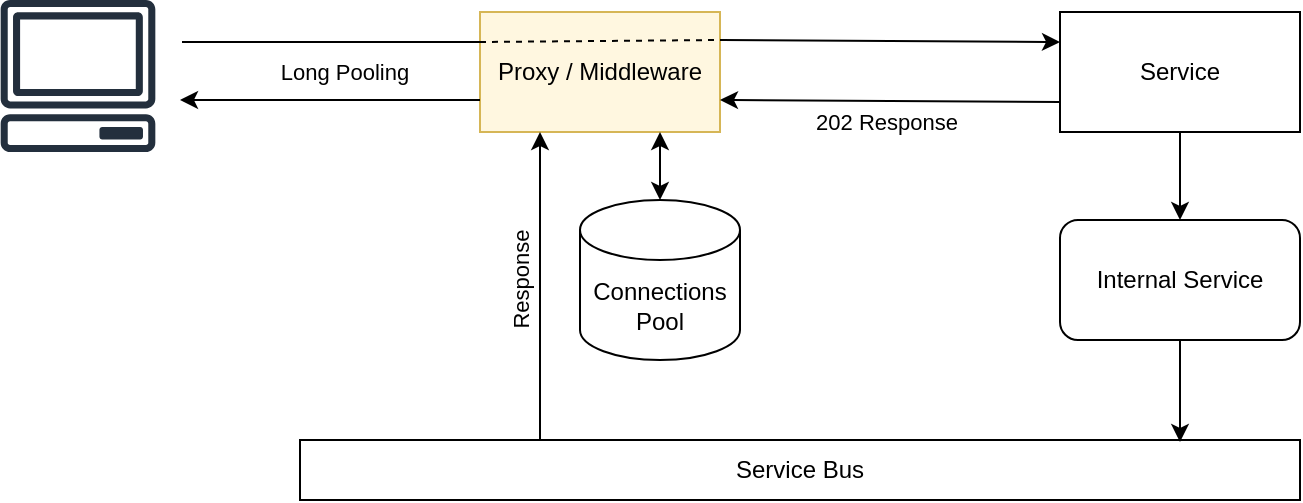 <mxfile version="22.0.8" type="device">
  <diagram name="Page-1" id="2Zg4MMncao3q_6XzKr93">
    <mxGraphModel dx="1188" dy="654" grid="1" gridSize="10" guides="1" tooltips="1" connect="1" arrows="1" fold="1" page="1" pageScale="1" pageWidth="827" pageHeight="1169" math="0" shadow="0">
      <root>
        <mxCell id="0" />
        <mxCell id="1" parent="0" />
        <mxCell id="rjcJI61fQwut4mg5fd0s-17" value="Proxy / Middleware" style="rounded=0;whiteSpace=wrap;html=1;fillColor=#FFF7E0;strokeColor=#d6b656;" vertex="1" parent="1">
          <mxGeometry x="329" y="66" width="120" height="60" as="geometry" />
        </mxCell>
        <mxCell id="rjcJI61fQwut4mg5fd0s-2" value="Service Bus" style="rounded=0;whiteSpace=wrap;html=1;" vertex="1" parent="1">
          <mxGeometry x="239" y="280" width="500" height="30" as="geometry" />
        </mxCell>
        <mxCell id="rjcJI61fQwut4mg5fd0s-3" value="" style="sketch=0;outlineConnect=0;fontColor=#232F3E;gradientColor=none;fillColor=#232F3D;strokeColor=none;dashed=0;verticalLabelPosition=bottom;verticalAlign=top;align=center;html=1;fontSize=12;fontStyle=0;aspect=fixed;pointerEvents=1;shape=mxgraph.aws4.client;" vertex="1" parent="1">
          <mxGeometry x="89" y="60" width="78" height="76" as="geometry" />
        </mxCell>
        <mxCell id="rjcJI61fQwut4mg5fd0s-1" value="Connections Pool" style="shape=cylinder3;whiteSpace=wrap;html=1;boundedLbl=1;backgroundOutline=1;size=15;" vertex="1" parent="1">
          <mxGeometry x="379" y="160" width="80" height="80" as="geometry" />
        </mxCell>
        <mxCell id="rjcJI61fQwut4mg5fd0s-26" style="edgeStyle=orthogonalEdgeStyle;rounded=0;orthogonalLoop=1;jettySize=auto;html=1;entryX=0.5;entryY=0;entryDx=0;entryDy=0;" edge="1" parent="1" source="rjcJI61fQwut4mg5fd0s-5" target="rjcJI61fQwut4mg5fd0s-25">
          <mxGeometry relative="1" as="geometry" />
        </mxCell>
        <mxCell id="rjcJI61fQwut4mg5fd0s-5" value="Service" style="rounded=0;whiteSpace=wrap;html=1;" vertex="1" parent="1">
          <mxGeometry x="619" y="66" width="120" height="60" as="geometry" />
        </mxCell>
        <mxCell id="rjcJI61fQwut4mg5fd0s-7" value="" style="endArrow=classic;html=1;rounded=0;entryX=0;entryY=0.25;entryDx=0;entryDy=0;" edge="1" parent="1" target="rjcJI61fQwut4mg5fd0s-5">
          <mxGeometry width="50" height="50" relative="1" as="geometry">
            <mxPoint x="450" y="80" as="sourcePoint" />
            <mxPoint x="229" y="30" as="targetPoint" />
          </mxGeometry>
        </mxCell>
        <mxCell id="rjcJI61fQwut4mg5fd0s-8" value="" style="endArrow=classic;html=1;rounded=0;exitX=0;exitY=0.75;exitDx=0;exitDy=0;" edge="1" parent="1" source="rjcJI61fQwut4mg5fd0s-5">
          <mxGeometry width="50" height="50" relative="1" as="geometry">
            <mxPoint x="509" y="150" as="sourcePoint" />
            <mxPoint x="449" y="110" as="targetPoint" />
          </mxGeometry>
        </mxCell>
        <mxCell id="rjcJI61fQwut4mg5fd0s-20" value="202 Response&lt;br&gt;" style="edgeLabel;html=1;align=center;verticalAlign=middle;resizable=0;points=[];" vertex="1" connectable="0" parent="rjcJI61fQwut4mg5fd0s-8">
          <mxGeometry x="0.024" y="-1" relative="1" as="geometry">
            <mxPoint y="11" as="offset" />
          </mxGeometry>
        </mxCell>
        <mxCell id="rjcJI61fQwut4mg5fd0s-15" value="" style="endArrow=classic;html=1;rounded=0;entryX=0.25;entryY=1;entryDx=0;entryDy=0;" edge="1" parent="1" target="rjcJI61fQwut4mg5fd0s-17">
          <mxGeometry width="50" height="50" relative="1" as="geometry">
            <mxPoint x="359" y="280" as="sourcePoint" />
            <mxPoint x="359" y="120" as="targetPoint" />
          </mxGeometry>
        </mxCell>
        <mxCell id="rjcJI61fQwut4mg5fd0s-21" value="Response" style="edgeLabel;html=1;align=center;verticalAlign=middle;resizable=0;points=[];rotation=-90;" vertex="1" connectable="0" parent="rjcJI61fQwut4mg5fd0s-15">
          <mxGeometry x="0.013" relative="1" as="geometry">
            <mxPoint x="-10" y="-2" as="offset" />
          </mxGeometry>
        </mxCell>
        <mxCell id="rjcJI61fQwut4mg5fd0s-16" value="" style="endArrow=classic;html=1;rounded=0;" edge="1" parent="1">
          <mxGeometry width="50" height="50" relative="1" as="geometry">
            <mxPoint x="329" y="110" as="sourcePoint" />
            <mxPoint x="179" y="110" as="targetPoint" />
          </mxGeometry>
        </mxCell>
        <mxCell id="rjcJI61fQwut4mg5fd0s-30" value="Long Pooling" style="edgeLabel;html=1;align=center;verticalAlign=middle;resizable=0;points=[];" vertex="1" connectable="0" parent="rjcJI61fQwut4mg5fd0s-16">
          <mxGeometry x="-0.017" y="-1" relative="1" as="geometry">
            <mxPoint x="5" y="-13" as="offset" />
          </mxGeometry>
        </mxCell>
        <mxCell id="rjcJI61fQwut4mg5fd0s-19" value="" style="endArrow=classic;startArrow=classic;html=1;rounded=0;entryX=0.75;entryY=1;entryDx=0;entryDy=0;exitX=0.5;exitY=0;exitDx=0;exitDy=0;exitPerimeter=0;" edge="1" parent="1" source="rjcJI61fQwut4mg5fd0s-1" target="rjcJI61fQwut4mg5fd0s-17">
          <mxGeometry width="50" height="50" relative="1" as="geometry">
            <mxPoint x="483" y="210" as="sourcePoint" />
            <mxPoint x="533" y="160" as="targetPoint" />
          </mxGeometry>
        </mxCell>
        <mxCell id="rjcJI61fQwut4mg5fd0s-25" value="Internal Service" style="rounded=1;whiteSpace=wrap;html=1;" vertex="1" parent="1">
          <mxGeometry x="619" y="170" width="120" height="60" as="geometry" />
        </mxCell>
        <mxCell id="rjcJI61fQwut4mg5fd0s-27" style="edgeStyle=orthogonalEdgeStyle;rounded=0;orthogonalLoop=1;jettySize=auto;html=1;entryX=0.88;entryY=0.033;entryDx=0;entryDy=0;entryPerimeter=0;" edge="1" parent="1" source="rjcJI61fQwut4mg5fd0s-25" target="rjcJI61fQwut4mg5fd0s-2">
          <mxGeometry relative="1" as="geometry" />
        </mxCell>
        <mxCell id="rjcJI61fQwut4mg5fd0s-28" value="" style="endArrow=none;html=1;rounded=0;entryX=0;entryY=0.25;entryDx=0;entryDy=0;" edge="1" parent="1" target="rjcJI61fQwut4mg5fd0s-17">
          <mxGeometry width="50" height="50" relative="1" as="geometry">
            <mxPoint x="180" y="81" as="sourcePoint" />
            <mxPoint x="239" y="40" as="targetPoint" />
          </mxGeometry>
        </mxCell>
        <mxCell id="rjcJI61fQwut4mg5fd0s-29" value="" style="endArrow=none;dashed=1;html=1;strokeWidth=1;rounded=0;exitX=0;exitY=0.25;exitDx=0;exitDy=0;" edge="1" parent="1" source="rjcJI61fQwut4mg5fd0s-17">
          <mxGeometry width="50" height="50" relative="1" as="geometry">
            <mxPoint x="330" y="80" as="sourcePoint" />
            <mxPoint x="450" y="80" as="targetPoint" />
          </mxGeometry>
        </mxCell>
      </root>
    </mxGraphModel>
  </diagram>
</mxfile>
